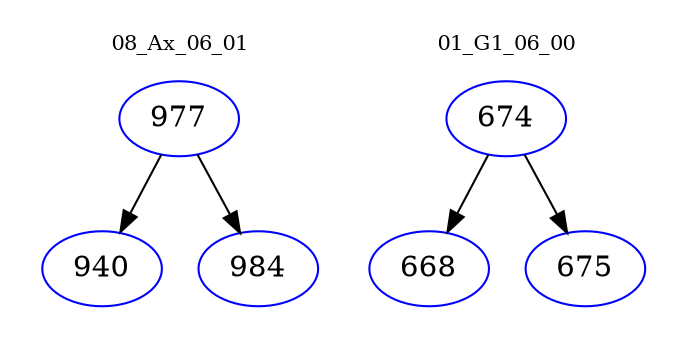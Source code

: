 digraph{
subgraph cluster_0 {
color = white
label = "08_Ax_06_01";
fontsize=10;
T0_977 [label="977", color="blue"]
T0_977 -> T0_940 [color="black"]
T0_940 [label="940", color="blue"]
T0_977 -> T0_984 [color="black"]
T0_984 [label="984", color="blue"]
}
subgraph cluster_1 {
color = white
label = "01_G1_06_00";
fontsize=10;
T1_674 [label="674", color="blue"]
T1_674 -> T1_668 [color="black"]
T1_668 [label="668", color="blue"]
T1_674 -> T1_675 [color="black"]
T1_675 [label="675", color="blue"]
}
}
